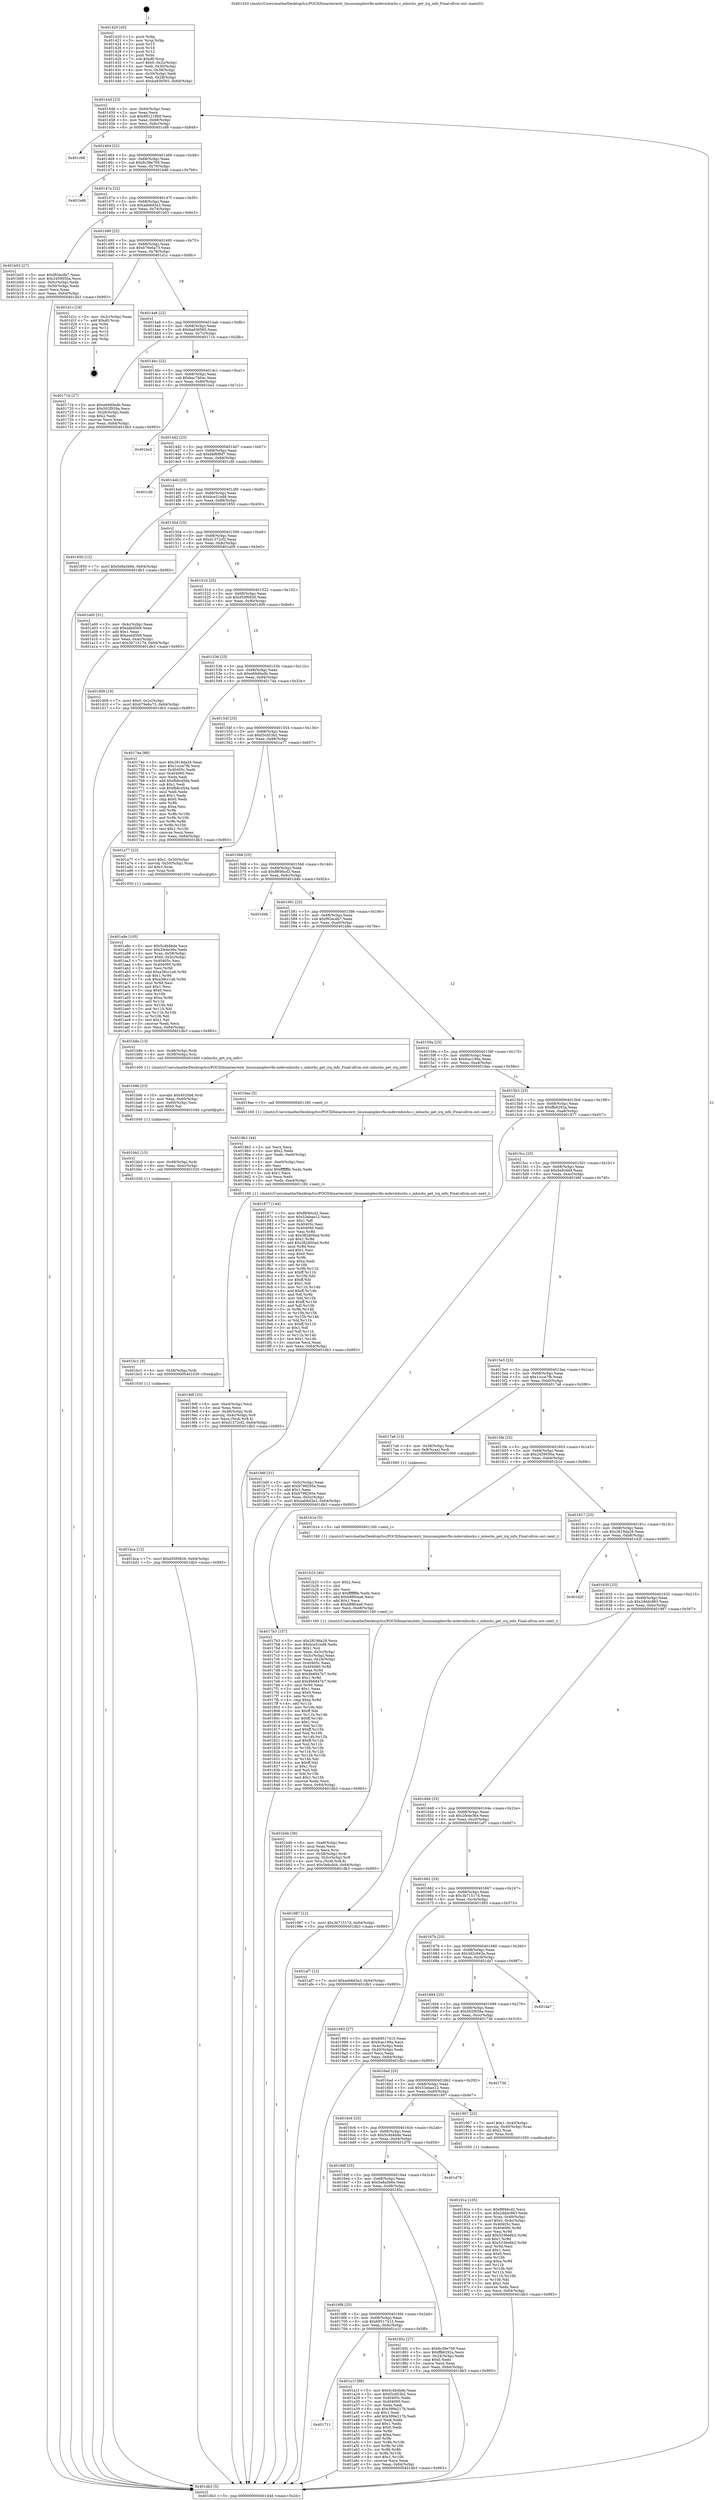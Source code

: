 digraph "0x401420" {
  label = "0x401420 (/mnt/c/Users/mathe/Desktop/tcc/POCII/binaries/extr_linuxsamplesvfio-mdevmbochs.c_mbochs_get_irq_info_Final-ollvm.out::main(0))"
  labelloc = "t"
  node[shape=record]

  Entry [label="",width=0.3,height=0.3,shape=circle,fillcolor=black,style=filled]
  "0x40144d" [label="{
     0x40144d [23]\l
     | [instrs]\l
     &nbsp;&nbsp;0x40144d \<+3\>: mov -0x64(%rbp),%eax\l
     &nbsp;&nbsp;0x401450 \<+2\>: mov %eax,%ecx\l
     &nbsp;&nbsp;0x401452 \<+6\>: sub $0x881218b9,%ecx\l
     &nbsp;&nbsp;0x401458 \<+3\>: mov %eax,-0x68(%rbp)\l
     &nbsp;&nbsp;0x40145b \<+3\>: mov %ecx,-0x6c(%rbp)\l
     &nbsp;&nbsp;0x40145e \<+6\>: je 0000000000401c68 \<main+0x848\>\l
  }"]
  "0x401c68" [label="{
     0x401c68\l
  }", style=dashed]
  "0x401464" [label="{
     0x401464 [22]\l
     | [instrs]\l
     &nbsp;&nbsp;0x401464 \<+5\>: jmp 0000000000401469 \<main+0x49\>\l
     &nbsp;&nbsp;0x401469 \<+3\>: mov -0x68(%rbp),%eax\l
     &nbsp;&nbsp;0x40146c \<+5\>: sub $0x8c39e709,%eax\l
     &nbsp;&nbsp;0x401471 \<+3\>: mov %eax,-0x70(%rbp)\l
     &nbsp;&nbsp;0x401474 \<+6\>: je 0000000000401bd6 \<main+0x7b6\>\l
  }"]
  Exit [label="",width=0.3,height=0.3,shape=circle,fillcolor=black,style=filled,peripheries=2]
  "0x401bd6" [label="{
     0x401bd6\l
  }", style=dashed]
  "0x40147a" [label="{
     0x40147a [22]\l
     | [instrs]\l
     &nbsp;&nbsp;0x40147a \<+5\>: jmp 000000000040147f \<main+0x5f\>\l
     &nbsp;&nbsp;0x40147f \<+3\>: mov -0x68(%rbp),%eax\l
     &nbsp;&nbsp;0x401482 \<+5\>: sub $0xaeb6d3a3,%eax\l
     &nbsp;&nbsp;0x401487 \<+3\>: mov %eax,-0x74(%rbp)\l
     &nbsp;&nbsp;0x40148a \<+6\>: je 0000000000401b03 \<main+0x6e3\>\l
  }"]
  "0x401bca" [label="{
     0x401bca [12]\l
     | [instrs]\l
     &nbsp;&nbsp;0x401bca \<+7\>: movl $0xd50f0826,-0x64(%rbp)\l
     &nbsp;&nbsp;0x401bd1 \<+5\>: jmp 0000000000401db3 \<main+0x993\>\l
  }"]
  "0x401b03" [label="{
     0x401b03 [27]\l
     | [instrs]\l
     &nbsp;&nbsp;0x401b03 \<+5\>: mov $0xf92ecdb7,%eax\l
     &nbsp;&nbsp;0x401b08 \<+5\>: mov $0x2459050a,%ecx\l
     &nbsp;&nbsp;0x401b0d \<+3\>: mov -0x5c(%rbp),%edx\l
     &nbsp;&nbsp;0x401b10 \<+3\>: cmp -0x50(%rbp),%edx\l
     &nbsp;&nbsp;0x401b13 \<+3\>: cmovl %ecx,%eax\l
     &nbsp;&nbsp;0x401b16 \<+3\>: mov %eax,-0x64(%rbp)\l
     &nbsp;&nbsp;0x401b19 \<+5\>: jmp 0000000000401db3 \<main+0x993\>\l
  }"]
  "0x401490" [label="{
     0x401490 [22]\l
     | [instrs]\l
     &nbsp;&nbsp;0x401490 \<+5\>: jmp 0000000000401495 \<main+0x75\>\l
     &nbsp;&nbsp;0x401495 \<+3\>: mov -0x68(%rbp),%eax\l
     &nbsp;&nbsp;0x401498 \<+5\>: sub $0xb79e6a73,%eax\l
     &nbsp;&nbsp;0x40149d \<+3\>: mov %eax,-0x78(%rbp)\l
     &nbsp;&nbsp;0x4014a0 \<+6\>: je 0000000000401d1c \<main+0x8fc\>\l
  }"]
  "0x401bc1" [label="{
     0x401bc1 [9]\l
     | [instrs]\l
     &nbsp;&nbsp;0x401bc1 \<+4\>: mov -0x58(%rbp),%rdi\l
     &nbsp;&nbsp;0x401bc5 \<+5\>: call 0000000000401030 \<free@plt\>\l
     | [calls]\l
     &nbsp;&nbsp;0x401030 \{1\} (unknown)\l
  }"]
  "0x401d1c" [label="{
     0x401d1c [19]\l
     | [instrs]\l
     &nbsp;&nbsp;0x401d1c \<+3\>: mov -0x2c(%rbp),%eax\l
     &nbsp;&nbsp;0x401d1f \<+7\>: add $0xd0,%rsp\l
     &nbsp;&nbsp;0x401d26 \<+1\>: pop %rbx\l
     &nbsp;&nbsp;0x401d27 \<+2\>: pop %r12\l
     &nbsp;&nbsp;0x401d29 \<+2\>: pop %r14\l
     &nbsp;&nbsp;0x401d2b \<+2\>: pop %r15\l
     &nbsp;&nbsp;0x401d2d \<+1\>: pop %rbp\l
     &nbsp;&nbsp;0x401d2e \<+1\>: ret\l
  }"]
  "0x4014a6" [label="{
     0x4014a6 [22]\l
     | [instrs]\l
     &nbsp;&nbsp;0x4014a6 \<+5\>: jmp 00000000004014ab \<main+0x8b\>\l
     &nbsp;&nbsp;0x4014ab \<+3\>: mov -0x68(%rbp),%eax\l
     &nbsp;&nbsp;0x4014ae \<+5\>: sub $0xba936565,%eax\l
     &nbsp;&nbsp;0x4014b3 \<+3\>: mov %eax,-0x7c(%rbp)\l
     &nbsp;&nbsp;0x4014b6 \<+6\>: je 000000000040171b \<main+0x2fb\>\l
  }"]
  "0x401bb2" [label="{
     0x401bb2 [15]\l
     | [instrs]\l
     &nbsp;&nbsp;0x401bb2 \<+4\>: mov -0x48(%rbp),%rdi\l
     &nbsp;&nbsp;0x401bb6 \<+6\>: mov %eax,-0xec(%rbp)\l
     &nbsp;&nbsp;0x401bbc \<+5\>: call 0000000000401030 \<free@plt\>\l
     | [calls]\l
     &nbsp;&nbsp;0x401030 \{1\} (unknown)\l
  }"]
  "0x40171b" [label="{
     0x40171b [27]\l
     | [instrs]\l
     &nbsp;&nbsp;0x40171b \<+5\>: mov $0xe69d0edb,%eax\l
     &nbsp;&nbsp;0x401720 \<+5\>: mov $0x502f939a,%ecx\l
     &nbsp;&nbsp;0x401725 \<+3\>: mov -0x28(%rbp),%edx\l
     &nbsp;&nbsp;0x401728 \<+3\>: cmp $0x2,%edx\l
     &nbsp;&nbsp;0x40172b \<+3\>: cmovne %ecx,%eax\l
     &nbsp;&nbsp;0x40172e \<+3\>: mov %eax,-0x64(%rbp)\l
     &nbsp;&nbsp;0x401731 \<+5\>: jmp 0000000000401db3 \<main+0x993\>\l
  }"]
  "0x4014bc" [label="{
     0x4014bc [22]\l
     | [instrs]\l
     &nbsp;&nbsp;0x4014bc \<+5\>: jmp 00000000004014c1 \<main+0xa1\>\l
     &nbsp;&nbsp;0x4014c1 \<+3\>: mov -0x68(%rbp),%eax\l
     &nbsp;&nbsp;0x4014c4 \<+5\>: sub $0xbac7b0ac,%eax\l
     &nbsp;&nbsp;0x4014c9 \<+3\>: mov %eax,-0x80(%rbp)\l
     &nbsp;&nbsp;0x4014cc \<+6\>: je 0000000000401be2 \<main+0x7c2\>\l
  }"]
  "0x401db3" [label="{
     0x401db3 [5]\l
     | [instrs]\l
     &nbsp;&nbsp;0x401db3 \<+5\>: jmp 000000000040144d \<main+0x2d\>\l
  }"]
  "0x401420" [label="{
     0x401420 [45]\l
     | [instrs]\l
     &nbsp;&nbsp;0x401420 \<+1\>: push %rbp\l
     &nbsp;&nbsp;0x401421 \<+3\>: mov %rsp,%rbp\l
     &nbsp;&nbsp;0x401424 \<+2\>: push %r15\l
     &nbsp;&nbsp;0x401426 \<+2\>: push %r14\l
     &nbsp;&nbsp;0x401428 \<+2\>: push %r12\l
     &nbsp;&nbsp;0x40142a \<+1\>: push %rbx\l
     &nbsp;&nbsp;0x40142b \<+7\>: sub $0xd0,%rsp\l
     &nbsp;&nbsp;0x401432 \<+7\>: movl $0x0,-0x2c(%rbp)\l
     &nbsp;&nbsp;0x401439 \<+3\>: mov %edi,-0x30(%rbp)\l
     &nbsp;&nbsp;0x40143c \<+4\>: mov %rsi,-0x38(%rbp)\l
     &nbsp;&nbsp;0x401440 \<+3\>: mov -0x30(%rbp),%edi\l
     &nbsp;&nbsp;0x401443 \<+3\>: mov %edi,-0x28(%rbp)\l
     &nbsp;&nbsp;0x401446 \<+7\>: movl $0xba936565,-0x64(%rbp)\l
  }"]
  "0x401b9b" [label="{
     0x401b9b [23]\l
     | [instrs]\l
     &nbsp;&nbsp;0x401b9b \<+10\>: movabs $0x4020b6,%rdi\l
     &nbsp;&nbsp;0x401ba5 \<+3\>: mov %eax,-0x60(%rbp)\l
     &nbsp;&nbsp;0x401ba8 \<+3\>: mov -0x60(%rbp),%esi\l
     &nbsp;&nbsp;0x401bab \<+2\>: mov $0x0,%al\l
     &nbsp;&nbsp;0x401bad \<+5\>: call 0000000000401040 \<printf@plt\>\l
     | [calls]\l
     &nbsp;&nbsp;0x401040 \{1\} (unknown)\l
  }"]
  "0x401be2" [label="{
     0x401be2\l
  }", style=dashed]
  "0x4014d2" [label="{
     0x4014d2 [25]\l
     | [instrs]\l
     &nbsp;&nbsp;0x4014d2 \<+5\>: jmp 00000000004014d7 \<main+0xb7\>\l
     &nbsp;&nbsp;0x4014d7 \<+3\>: mov -0x68(%rbp),%eax\l
     &nbsp;&nbsp;0x4014da \<+5\>: sub $0xbbf6f8d7,%eax\l
     &nbsp;&nbsp;0x4014df \<+6\>: mov %eax,-0x84(%rbp)\l
     &nbsp;&nbsp;0x4014e5 \<+6\>: je 0000000000401cfd \<main+0x8dd\>\l
  }"]
  "0x401b4b" [label="{
     0x401b4b [36]\l
     | [instrs]\l
     &nbsp;&nbsp;0x401b4b \<+6\>: mov -0xe8(%rbp),%ecx\l
     &nbsp;&nbsp;0x401b51 \<+3\>: imul %eax,%ecx\l
     &nbsp;&nbsp;0x401b54 \<+3\>: movslq %ecx,%rsi\l
     &nbsp;&nbsp;0x401b57 \<+4\>: mov -0x58(%rbp),%rdi\l
     &nbsp;&nbsp;0x401b5b \<+4\>: movslq -0x5c(%rbp),%r8\l
     &nbsp;&nbsp;0x401b5f \<+4\>: mov %rsi,(%rdi,%r8,8)\l
     &nbsp;&nbsp;0x401b63 \<+7\>: movl $0x5e8cdd4,-0x64(%rbp)\l
     &nbsp;&nbsp;0x401b6a \<+5\>: jmp 0000000000401db3 \<main+0x993\>\l
  }"]
  "0x401cfd" [label="{
     0x401cfd\l
  }", style=dashed]
  "0x4014eb" [label="{
     0x4014eb [25]\l
     | [instrs]\l
     &nbsp;&nbsp;0x4014eb \<+5\>: jmp 00000000004014f0 \<main+0xd0\>\l
     &nbsp;&nbsp;0x4014f0 \<+3\>: mov -0x68(%rbp),%eax\l
     &nbsp;&nbsp;0x4014f3 \<+5\>: sub $0xbce51ed8,%eax\l
     &nbsp;&nbsp;0x4014f8 \<+6\>: mov %eax,-0x88(%rbp)\l
     &nbsp;&nbsp;0x4014fe \<+6\>: je 0000000000401850 \<main+0x430\>\l
  }"]
  "0x401b23" [label="{
     0x401b23 [40]\l
     | [instrs]\l
     &nbsp;&nbsp;0x401b23 \<+5\>: mov $0x2,%ecx\l
     &nbsp;&nbsp;0x401b28 \<+1\>: cltd\l
     &nbsp;&nbsp;0x401b29 \<+2\>: idiv %ecx\l
     &nbsp;&nbsp;0x401b2b \<+6\>: imul $0xfffffffe,%edx,%ecx\l
     &nbsp;&nbsp;0x401b31 \<+6\>: add $0xb88fcea6,%ecx\l
     &nbsp;&nbsp;0x401b37 \<+3\>: add $0x1,%ecx\l
     &nbsp;&nbsp;0x401b3a \<+6\>: sub $0xb88fcea6,%ecx\l
     &nbsp;&nbsp;0x401b40 \<+6\>: mov %ecx,-0xe8(%rbp)\l
     &nbsp;&nbsp;0x401b46 \<+5\>: call 0000000000401160 \<next_i\>\l
     | [calls]\l
     &nbsp;&nbsp;0x401160 \{1\} (/mnt/c/Users/mathe/Desktop/tcc/POCII/binaries/extr_linuxsamplesvfio-mdevmbochs.c_mbochs_get_irq_info_Final-ollvm.out::next_i)\l
  }"]
  "0x401850" [label="{
     0x401850 [12]\l
     | [instrs]\l
     &nbsp;&nbsp;0x401850 \<+7\>: movl $0x5e8a5b6e,-0x64(%rbp)\l
     &nbsp;&nbsp;0x401857 \<+5\>: jmp 0000000000401db3 \<main+0x993\>\l
  }"]
  "0x401504" [label="{
     0x401504 [25]\l
     | [instrs]\l
     &nbsp;&nbsp;0x401504 \<+5\>: jmp 0000000000401509 \<main+0xe9\>\l
     &nbsp;&nbsp;0x401509 \<+3\>: mov -0x68(%rbp),%eax\l
     &nbsp;&nbsp;0x40150c \<+5\>: sub $0xd1372cf2,%eax\l
     &nbsp;&nbsp;0x401511 \<+6\>: mov %eax,-0x8c(%rbp)\l
     &nbsp;&nbsp;0x401517 \<+6\>: je 0000000000401a00 \<main+0x5e0\>\l
  }"]
  "0x401a8e" [label="{
     0x401a8e [105]\l
     | [instrs]\l
     &nbsp;&nbsp;0x401a8e \<+5\>: mov $0x5c4b4bde,%ecx\l
     &nbsp;&nbsp;0x401a93 \<+5\>: mov $0x2fe4e36e,%edx\l
     &nbsp;&nbsp;0x401a98 \<+4\>: mov %rax,-0x58(%rbp)\l
     &nbsp;&nbsp;0x401a9c \<+7\>: movl $0x0,-0x5c(%rbp)\l
     &nbsp;&nbsp;0x401aa3 \<+7\>: mov 0x40405c,%esi\l
     &nbsp;&nbsp;0x401aaa \<+8\>: mov 0x404060,%r8d\l
     &nbsp;&nbsp;0x401ab2 \<+3\>: mov %esi,%r9d\l
     &nbsp;&nbsp;0x401ab5 \<+7\>: add $0xa38cc1a6,%r9d\l
     &nbsp;&nbsp;0x401abc \<+4\>: sub $0x1,%r9d\l
     &nbsp;&nbsp;0x401ac0 \<+7\>: sub $0xa38cc1a6,%r9d\l
     &nbsp;&nbsp;0x401ac7 \<+4\>: imul %r9d,%esi\l
     &nbsp;&nbsp;0x401acb \<+3\>: and $0x1,%esi\l
     &nbsp;&nbsp;0x401ace \<+3\>: cmp $0x0,%esi\l
     &nbsp;&nbsp;0x401ad1 \<+4\>: sete %r10b\l
     &nbsp;&nbsp;0x401ad5 \<+4\>: cmp $0xa,%r8d\l
     &nbsp;&nbsp;0x401ad9 \<+4\>: setl %r11b\l
     &nbsp;&nbsp;0x401add \<+3\>: mov %r10b,%bl\l
     &nbsp;&nbsp;0x401ae0 \<+3\>: and %r11b,%bl\l
     &nbsp;&nbsp;0x401ae3 \<+3\>: xor %r11b,%r10b\l
     &nbsp;&nbsp;0x401ae6 \<+3\>: or %r10b,%bl\l
     &nbsp;&nbsp;0x401ae9 \<+3\>: test $0x1,%bl\l
     &nbsp;&nbsp;0x401aec \<+3\>: cmovne %edx,%ecx\l
     &nbsp;&nbsp;0x401aef \<+3\>: mov %ecx,-0x64(%rbp)\l
     &nbsp;&nbsp;0x401af2 \<+5\>: jmp 0000000000401db3 \<main+0x993\>\l
  }"]
  "0x401a00" [label="{
     0x401a00 [31]\l
     | [instrs]\l
     &nbsp;&nbsp;0x401a00 \<+3\>: mov -0x4c(%rbp),%eax\l
     &nbsp;&nbsp;0x401a03 \<+5\>: sub $0xeabd5b9,%eax\l
     &nbsp;&nbsp;0x401a08 \<+3\>: add $0x1,%eax\l
     &nbsp;&nbsp;0x401a0b \<+5\>: add $0xeabd5b9,%eax\l
     &nbsp;&nbsp;0x401a10 \<+3\>: mov %eax,-0x4c(%rbp)\l
     &nbsp;&nbsp;0x401a13 \<+7\>: movl $0x3b71517d,-0x64(%rbp)\l
     &nbsp;&nbsp;0x401a1a \<+5\>: jmp 0000000000401db3 \<main+0x993\>\l
  }"]
  "0x40151d" [label="{
     0x40151d [25]\l
     | [instrs]\l
     &nbsp;&nbsp;0x40151d \<+5\>: jmp 0000000000401522 \<main+0x102\>\l
     &nbsp;&nbsp;0x401522 \<+3\>: mov -0x68(%rbp),%eax\l
     &nbsp;&nbsp;0x401525 \<+5\>: sub $0xd50f0826,%eax\l
     &nbsp;&nbsp;0x40152a \<+6\>: mov %eax,-0x90(%rbp)\l
     &nbsp;&nbsp;0x401530 \<+6\>: je 0000000000401d09 \<main+0x8e9\>\l
  }"]
  "0x401711" [label="{
     0x401711\l
  }", style=dashed]
  "0x401d09" [label="{
     0x401d09 [19]\l
     | [instrs]\l
     &nbsp;&nbsp;0x401d09 \<+7\>: movl $0x0,-0x2c(%rbp)\l
     &nbsp;&nbsp;0x401d10 \<+7\>: movl $0xb79e6a73,-0x64(%rbp)\l
     &nbsp;&nbsp;0x401d17 \<+5\>: jmp 0000000000401db3 \<main+0x993\>\l
  }"]
  "0x401536" [label="{
     0x401536 [25]\l
     | [instrs]\l
     &nbsp;&nbsp;0x401536 \<+5\>: jmp 000000000040153b \<main+0x11b\>\l
     &nbsp;&nbsp;0x40153b \<+3\>: mov -0x68(%rbp),%eax\l
     &nbsp;&nbsp;0x40153e \<+5\>: sub $0xe69d0edb,%eax\l
     &nbsp;&nbsp;0x401543 \<+6\>: mov %eax,-0x94(%rbp)\l
     &nbsp;&nbsp;0x401549 \<+6\>: je 000000000040174e \<main+0x32e\>\l
  }"]
  "0x401a1f" [label="{
     0x401a1f [88]\l
     | [instrs]\l
     &nbsp;&nbsp;0x401a1f \<+5\>: mov $0x5c4b4bde,%eax\l
     &nbsp;&nbsp;0x401a24 \<+5\>: mov $0xf3cd53b2,%ecx\l
     &nbsp;&nbsp;0x401a29 \<+7\>: mov 0x40405c,%edx\l
     &nbsp;&nbsp;0x401a30 \<+7\>: mov 0x404060,%esi\l
     &nbsp;&nbsp;0x401a37 \<+2\>: mov %edx,%edi\l
     &nbsp;&nbsp;0x401a39 \<+6\>: sub $0x399e217b,%edi\l
     &nbsp;&nbsp;0x401a3f \<+3\>: sub $0x1,%edi\l
     &nbsp;&nbsp;0x401a42 \<+6\>: add $0x399e217b,%edi\l
     &nbsp;&nbsp;0x401a48 \<+3\>: imul %edi,%edx\l
     &nbsp;&nbsp;0x401a4b \<+3\>: and $0x1,%edx\l
     &nbsp;&nbsp;0x401a4e \<+3\>: cmp $0x0,%edx\l
     &nbsp;&nbsp;0x401a51 \<+4\>: sete %r8b\l
     &nbsp;&nbsp;0x401a55 \<+3\>: cmp $0xa,%esi\l
     &nbsp;&nbsp;0x401a58 \<+4\>: setl %r9b\l
     &nbsp;&nbsp;0x401a5c \<+3\>: mov %r8b,%r10b\l
     &nbsp;&nbsp;0x401a5f \<+3\>: and %r9b,%r10b\l
     &nbsp;&nbsp;0x401a62 \<+3\>: xor %r9b,%r8b\l
     &nbsp;&nbsp;0x401a65 \<+3\>: or %r8b,%r10b\l
     &nbsp;&nbsp;0x401a68 \<+4\>: test $0x1,%r10b\l
     &nbsp;&nbsp;0x401a6c \<+3\>: cmovne %ecx,%eax\l
     &nbsp;&nbsp;0x401a6f \<+3\>: mov %eax,-0x64(%rbp)\l
     &nbsp;&nbsp;0x401a72 \<+5\>: jmp 0000000000401db3 \<main+0x993\>\l
  }"]
  "0x40174e" [label="{
     0x40174e [88]\l
     | [instrs]\l
     &nbsp;&nbsp;0x40174e \<+5\>: mov $0x2819da28,%eax\l
     &nbsp;&nbsp;0x401753 \<+5\>: mov $0x1ccce7fb,%ecx\l
     &nbsp;&nbsp;0x401758 \<+7\>: mov 0x40405c,%edx\l
     &nbsp;&nbsp;0x40175f \<+7\>: mov 0x404060,%esi\l
     &nbsp;&nbsp;0x401766 \<+2\>: mov %edx,%edi\l
     &nbsp;&nbsp;0x401768 \<+6\>: add $0xfb8cd5da,%edi\l
     &nbsp;&nbsp;0x40176e \<+3\>: sub $0x1,%edi\l
     &nbsp;&nbsp;0x401771 \<+6\>: sub $0xfb8cd5da,%edi\l
     &nbsp;&nbsp;0x401777 \<+3\>: imul %edi,%edx\l
     &nbsp;&nbsp;0x40177a \<+3\>: and $0x1,%edx\l
     &nbsp;&nbsp;0x40177d \<+3\>: cmp $0x0,%edx\l
     &nbsp;&nbsp;0x401780 \<+4\>: sete %r8b\l
     &nbsp;&nbsp;0x401784 \<+3\>: cmp $0xa,%esi\l
     &nbsp;&nbsp;0x401787 \<+4\>: setl %r9b\l
     &nbsp;&nbsp;0x40178b \<+3\>: mov %r8b,%r10b\l
     &nbsp;&nbsp;0x40178e \<+3\>: and %r9b,%r10b\l
     &nbsp;&nbsp;0x401791 \<+3\>: xor %r9b,%r8b\l
     &nbsp;&nbsp;0x401794 \<+3\>: or %r8b,%r10b\l
     &nbsp;&nbsp;0x401797 \<+4\>: test $0x1,%r10b\l
     &nbsp;&nbsp;0x40179b \<+3\>: cmovne %ecx,%eax\l
     &nbsp;&nbsp;0x40179e \<+3\>: mov %eax,-0x64(%rbp)\l
     &nbsp;&nbsp;0x4017a1 \<+5\>: jmp 0000000000401db3 \<main+0x993\>\l
  }"]
  "0x40154f" [label="{
     0x40154f [25]\l
     | [instrs]\l
     &nbsp;&nbsp;0x40154f \<+5\>: jmp 0000000000401554 \<main+0x134\>\l
     &nbsp;&nbsp;0x401554 \<+3\>: mov -0x68(%rbp),%eax\l
     &nbsp;&nbsp;0x401557 \<+5\>: sub $0xf3cd53b2,%eax\l
     &nbsp;&nbsp;0x40155c \<+6\>: mov %eax,-0x98(%rbp)\l
     &nbsp;&nbsp;0x401562 \<+6\>: je 0000000000401a77 \<main+0x657\>\l
  }"]
  "0x4019df" [label="{
     0x4019df [33]\l
     | [instrs]\l
     &nbsp;&nbsp;0x4019df \<+6\>: mov -0xe4(%rbp),%ecx\l
     &nbsp;&nbsp;0x4019e5 \<+3\>: imul %eax,%ecx\l
     &nbsp;&nbsp;0x4019e8 \<+4\>: mov -0x48(%rbp),%rdi\l
     &nbsp;&nbsp;0x4019ec \<+4\>: movslq -0x4c(%rbp),%r8\l
     &nbsp;&nbsp;0x4019f0 \<+4\>: mov %ecx,(%rdi,%r8,4)\l
     &nbsp;&nbsp;0x4019f4 \<+7\>: movl $0xd1372cf2,-0x64(%rbp)\l
     &nbsp;&nbsp;0x4019fb \<+5\>: jmp 0000000000401db3 \<main+0x993\>\l
  }"]
  "0x401a77" [label="{
     0x401a77 [23]\l
     | [instrs]\l
     &nbsp;&nbsp;0x401a77 \<+7\>: movl $0x1,-0x50(%rbp)\l
     &nbsp;&nbsp;0x401a7e \<+4\>: movslq -0x50(%rbp),%rax\l
     &nbsp;&nbsp;0x401a82 \<+4\>: shl $0x3,%rax\l
     &nbsp;&nbsp;0x401a86 \<+3\>: mov %rax,%rdi\l
     &nbsp;&nbsp;0x401a89 \<+5\>: call 0000000000401050 \<malloc@plt\>\l
     | [calls]\l
     &nbsp;&nbsp;0x401050 \{1\} (unknown)\l
  }"]
  "0x401568" [label="{
     0x401568 [25]\l
     | [instrs]\l
     &nbsp;&nbsp;0x401568 \<+5\>: jmp 000000000040156d \<main+0x14d\>\l
     &nbsp;&nbsp;0x40156d \<+3\>: mov -0x68(%rbp),%eax\l
     &nbsp;&nbsp;0x401570 \<+5\>: sub $0xf8f46cd2,%eax\l
     &nbsp;&nbsp;0x401575 \<+6\>: mov %eax,-0x9c(%rbp)\l
     &nbsp;&nbsp;0x40157b \<+6\>: je 0000000000401d4b \<main+0x92b\>\l
  }"]
  "0x4019b3" [label="{
     0x4019b3 [44]\l
     | [instrs]\l
     &nbsp;&nbsp;0x4019b3 \<+2\>: xor %ecx,%ecx\l
     &nbsp;&nbsp;0x4019b5 \<+5\>: mov $0x2,%edx\l
     &nbsp;&nbsp;0x4019ba \<+6\>: mov %edx,-0xe0(%rbp)\l
     &nbsp;&nbsp;0x4019c0 \<+1\>: cltd\l
     &nbsp;&nbsp;0x4019c1 \<+6\>: mov -0xe0(%rbp),%esi\l
     &nbsp;&nbsp;0x4019c7 \<+2\>: idiv %esi\l
     &nbsp;&nbsp;0x4019c9 \<+6\>: imul $0xfffffffe,%edx,%edx\l
     &nbsp;&nbsp;0x4019cf \<+3\>: sub $0x1,%ecx\l
     &nbsp;&nbsp;0x4019d2 \<+2\>: sub %ecx,%edx\l
     &nbsp;&nbsp;0x4019d4 \<+6\>: mov %edx,-0xe4(%rbp)\l
     &nbsp;&nbsp;0x4019da \<+5\>: call 0000000000401160 \<next_i\>\l
     | [calls]\l
     &nbsp;&nbsp;0x401160 \{1\} (/mnt/c/Users/mathe/Desktop/tcc/POCII/binaries/extr_linuxsamplesvfio-mdevmbochs.c_mbochs_get_irq_info_Final-ollvm.out::next_i)\l
  }"]
  "0x401d4b" [label="{
     0x401d4b\l
  }", style=dashed]
  "0x401581" [label="{
     0x401581 [25]\l
     | [instrs]\l
     &nbsp;&nbsp;0x401581 \<+5\>: jmp 0000000000401586 \<main+0x166\>\l
     &nbsp;&nbsp;0x401586 \<+3\>: mov -0x68(%rbp),%eax\l
     &nbsp;&nbsp;0x401589 \<+5\>: sub $0xf92ecdb7,%eax\l
     &nbsp;&nbsp;0x40158e \<+6\>: mov %eax,-0xa0(%rbp)\l
     &nbsp;&nbsp;0x401594 \<+6\>: je 0000000000401b8e \<main+0x76e\>\l
  }"]
  "0x40191e" [label="{
     0x40191e [105]\l
     | [instrs]\l
     &nbsp;&nbsp;0x40191e \<+5\>: mov $0xf8f46cd2,%ecx\l
     &nbsp;&nbsp;0x401923 \<+5\>: mov $0x2dddc983,%edx\l
     &nbsp;&nbsp;0x401928 \<+4\>: mov %rax,-0x48(%rbp)\l
     &nbsp;&nbsp;0x40192c \<+7\>: movl $0x0,-0x4c(%rbp)\l
     &nbsp;&nbsp;0x401933 \<+7\>: mov 0x40405c,%esi\l
     &nbsp;&nbsp;0x40193a \<+8\>: mov 0x404060,%r8d\l
     &nbsp;&nbsp;0x401942 \<+3\>: mov %esi,%r9d\l
     &nbsp;&nbsp;0x401945 \<+7\>: add $0x5336e6b2,%r9d\l
     &nbsp;&nbsp;0x40194c \<+4\>: sub $0x1,%r9d\l
     &nbsp;&nbsp;0x401950 \<+7\>: sub $0x5336e6b2,%r9d\l
     &nbsp;&nbsp;0x401957 \<+4\>: imul %r9d,%esi\l
     &nbsp;&nbsp;0x40195b \<+3\>: and $0x1,%esi\l
     &nbsp;&nbsp;0x40195e \<+3\>: cmp $0x0,%esi\l
     &nbsp;&nbsp;0x401961 \<+4\>: sete %r10b\l
     &nbsp;&nbsp;0x401965 \<+4\>: cmp $0xa,%r8d\l
     &nbsp;&nbsp;0x401969 \<+4\>: setl %r11b\l
     &nbsp;&nbsp;0x40196d \<+3\>: mov %r10b,%bl\l
     &nbsp;&nbsp;0x401970 \<+3\>: and %r11b,%bl\l
     &nbsp;&nbsp;0x401973 \<+3\>: xor %r11b,%r10b\l
     &nbsp;&nbsp;0x401976 \<+3\>: or %r10b,%bl\l
     &nbsp;&nbsp;0x401979 \<+3\>: test $0x1,%bl\l
     &nbsp;&nbsp;0x40197c \<+3\>: cmovne %edx,%ecx\l
     &nbsp;&nbsp;0x40197f \<+3\>: mov %ecx,-0x64(%rbp)\l
     &nbsp;&nbsp;0x401982 \<+5\>: jmp 0000000000401db3 \<main+0x993\>\l
  }"]
  "0x401b8e" [label="{
     0x401b8e [13]\l
     | [instrs]\l
     &nbsp;&nbsp;0x401b8e \<+4\>: mov -0x48(%rbp),%rdi\l
     &nbsp;&nbsp;0x401b92 \<+4\>: mov -0x58(%rbp),%rsi\l
     &nbsp;&nbsp;0x401b96 \<+5\>: call 0000000000401400 \<mbochs_get_irq_info\>\l
     | [calls]\l
     &nbsp;&nbsp;0x401400 \{1\} (/mnt/c/Users/mathe/Desktop/tcc/POCII/binaries/extr_linuxsamplesvfio-mdevmbochs.c_mbochs_get_irq_info_Final-ollvm.out::mbochs_get_irq_info)\l
  }"]
  "0x40159a" [label="{
     0x40159a [25]\l
     | [instrs]\l
     &nbsp;&nbsp;0x40159a \<+5\>: jmp 000000000040159f \<main+0x17f\>\l
     &nbsp;&nbsp;0x40159f \<+3\>: mov -0x68(%rbp),%eax\l
     &nbsp;&nbsp;0x4015a2 \<+5\>: sub $0xfcac199a,%eax\l
     &nbsp;&nbsp;0x4015a7 \<+6\>: mov %eax,-0xa4(%rbp)\l
     &nbsp;&nbsp;0x4015ad \<+6\>: je 00000000004019ae \<main+0x58e\>\l
  }"]
  "0x4016f8" [label="{
     0x4016f8 [25]\l
     | [instrs]\l
     &nbsp;&nbsp;0x4016f8 \<+5\>: jmp 00000000004016fd \<main+0x2dd\>\l
     &nbsp;&nbsp;0x4016fd \<+3\>: mov -0x68(%rbp),%eax\l
     &nbsp;&nbsp;0x401700 \<+5\>: sub $0x69517415,%eax\l
     &nbsp;&nbsp;0x401705 \<+6\>: mov %eax,-0xdc(%rbp)\l
     &nbsp;&nbsp;0x40170b \<+6\>: je 0000000000401a1f \<main+0x5ff\>\l
  }"]
  "0x4019ae" [label="{
     0x4019ae [5]\l
     | [instrs]\l
     &nbsp;&nbsp;0x4019ae \<+5\>: call 0000000000401160 \<next_i\>\l
     | [calls]\l
     &nbsp;&nbsp;0x401160 \{1\} (/mnt/c/Users/mathe/Desktop/tcc/POCII/binaries/extr_linuxsamplesvfio-mdevmbochs.c_mbochs_get_irq_info_Final-ollvm.out::next_i)\l
  }"]
  "0x4015b3" [label="{
     0x4015b3 [25]\l
     | [instrs]\l
     &nbsp;&nbsp;0x4015b3 \<+5\>: jmp 00000000004015b8 \<main+0x198\>\l
     &nbsp;&nbsp;0x4015b8 \<+3\>: mov -0x68(%rbp),%eax\l
     &nbsp;&nbsp;0x4015bb \<+5\>: sub $0xffb6292a,%eax\l
     &nbsp;&nbsp;0x4015c0 \<+6\>: mov %eax,-0xa8(%rbp)\l
     &nbsp;&nbsp;0x4015c6 \<+6\>: je 0000000000401877 \<main+0x457\>\l
  }"]
  "0x40185c" [label="{
     0x40185c [27]\l
     | [instrs]\l
     &nbsp;&nbsp;0x40185c \<+5\>: mov $0x8c39e709,%eax\l
     &nbsp;&nbsp;0x401861 \<+5\>: mov $0xffb6292a,%ecx\l
     &nbsp;&nbsp;0x401866 \<+3\>: mov -0x24(%rbp),%edx\l
     &nbsp;&nbsp;0x401869 \<+3\>: cmp $0x0,%edx\l
     &nbsp;&nbsp;0x40186c \<+3\>: cmove %ecx,%eax\l
     &nbsp;&nbsp;0x40186f \<+3\>: mov %eax,-0x64(%rbp)\l
     &nbsp;&nbsp;0x401872 \<+5\>: jmp 0000000000401db3 \<main+0x993\>\l
  }"]
  "0x401877" [label="{
     0x401877 [144]\l
     | [instrs]\l
     &nbsp;&nbsp;0x401877 \<+5\>: mov $0xf8f46cd2,%eax\l
     &nbsp;&nbsp;0x40187c \<+5\>: mov $0x53ebae12,%ecx\l
     &nbsp;&nbsp;0x401881 \<+2\>: mov $0x1,%dl\l
     &nbsp;&nbsp;0x401883 \<+7\>: mov 0x40405c,%esi\l
     &nbsp;&nbsp;0x40188a \<+7\>: mov 0x404060,%edi\l
     &nbsp;&nbsp;0x401891 \<+3\>: mov %esi,%r8d\l
     &nbsp;&nbsp;0x401894 \<+7\>: sub $0x382d00ad,%r8d\l
     &nbsp;&nbsp;0x40189b \<+4\>: sub $0x1,%r8d\l
     &nbsp;&nbsp;0x40189f \<+7\>: add $0x382d00ad,%r8d\l
     &nbsp;&nbsp;0x4018a6 \<+4\>: imul %r8d,%esi\l
     &nbsp;&nbsp;0x4018aa \<+3\>: and $0x1,%esi\l
     &nbsp;&nbsp;0x4018ad \<+3\>: cmp $0x0,%esi\l
     &nbsp;&nbsp;0x4018b0 \<+4\>: sete %r9b\l
     &nbsp;&nbsp;0x4018b4 \<+3\>: cmp $0xa,%edi\l
     &nbsp;&nbsp;0x4018b7 \<+4\>: setl %r10b\l
     &nbsp;&nbsp;0x4018bb \<+3\>: mov %r9b,%r11b\l
     &nbsp;&nbsp;0x4018be \<+4\>: xor $0xff,%r11b\l
     &nbsp;&nbsp;0x4018c2 \<+3\>: mov %r10b,%bl\l
     &nbsp;&nbsp;0x4018c5 \<+3\>: xor $0xff,%bl\l
     &nbsp;&nbsp;0x4018c8 \<+3\>: xor $0x1,%dl\l
     &nbsp;&nbsp;0x4018cb \<+3\>: mov %r11b,%r14b\l
     &nbsp;&nbsp;0x4018ce \<+4\>: and $0xff,%r14b\l
     &nbsp;&nbsp;0x4018d2 \<+3\>: and %dl,%r9b\l
     &nbsp;&nbsp;0x4018d5 \<+3\>: mov %bl,%r15b\l
     &nbsp;&nbsp;0x4018d8 \<+4\>: and $0xff,%r15b\l
     &nbsp;&nbsp;0x4018dc \<+3\>: and %dl,%r10b\l
     &nbsp;&nbsp;0x4018df \<+3\>: or %r9b,%r14b\l
     &nbsp;&nbsp;0x4018e2 \<+3\>: or %r10b,%r15b\l
     &nbsp;&nbsp;0x4018e5 \<+3\>: xor %r15b,%r14b\l
     &nbsp;&nbsp;0x4018e8 \<+3\>: or %bl,%r11b\l
     &nbsp;&nbsp;0x4018eb \<+4\>: xor $0xff,%r11b\l
     &nbsp;&nbsp;0x4018ef \<+3\>: or $0x1,%dl\l
     &nbsp;&nbsp;0x4018f2 \<+3\>: and %dl,%r11b\l
     &nbsp;&nbsp;0x4018f5 \<+3\>: or %r11b,%r14b\l
     &nbsp;&nbsp;0x4018f8 \<+4\>: test $0x1,%r14b\l
     &nbsp;&nbsp;0x4018fc \<+3\>: cmovne %ecx,%eax\l
     &nbsp;&nbsp;0x4018ff \<+3\>: mov %eax,-0x64(%rbp)\l
     &nbsp;&nbsp;0x401902 \<+5\>: jmp 0000000000401db3 \<main+0x993\>\l
  }"]
  "0x4015cc" [label="{
     0x4015cc [25]\l
     | [instrs]\l
     &nbsp;&nbsp;0x4015cc \<+5\>: jmp 00000000004015d1 \<main+0x1b1\>\l
     &nbsp;&nbsp;0x4015d1 \<+3\>: mov -0x68(%rbp),%eax\l
     &nbsp;&nbsp;0x4015d4 \<+5\>: sub $0x5e8cdd4,%eax\l
     &nbsp;&nbsp;0x4015d9 \<+6\>: mov %eax,-0xac(%rbp)\l
     &nbsp;&nbsp;0x4015df \<+6\>: je 0000000000401b6f \<main+0x74f\>\l
  }"]
  "0x4016df" [label="{
     0x4016df [25]\l
     | [instrs]\l
     &nbsp;&nbsp;0x4016df \<+5\>: jmp 00000000004016e4 \<main+0x2c4\>\l
     &nbsp;&nbsp;0x4016e4 \<+3\>: mov -0x68(%rbp),%eax\l
     &nbsp;&nbsp;0x4016e7 \<+5\>: sub $0x5e8a5b6e,%eax\l
     &nbsp;&nbsp;0x4016ec \<+6\>: mov %eax,-0xd8(%rbp)\l
     &nbsp;&nbsp;0x4016f2 \<+6\>: je 000000000040185c \<main+0x43c\>\l
  }"]
  "0x401b6f" [label="{
     0x401b6f [31]\l
     | [instrs]\l
     &nbsp;&nbsp;0x401b6f \<+3\>: mov -0x5c(%rbp),%eax\l
     &nbsp;&nbsp;0x401b72 \<+5\>: add $0x9798295e,%eax\l
     &nbsp;&nbsp;0x401b77 \<+3\>: add $0x1,%eax\l
     &nbsp;&nbsp;0x401b7a \<+5\>: sub $0x9798295e,%eax\l
     &nbsp;&nbsp;0x401b7f \<+3\>: mov %eax,-0x5c(%rbp)\l
     &nbsp;&nbsp;0x401b82 \<+7\>: movl $0xaeb6d3a3,-0x64(%rbp)\l
     &nbsp;&nbsp;0x401b89 \<+5\>: jmp 0000000000401db3 \<main+0x993\>\l
  }"]
  "0x4015e5" [label="{
     0x4015e5 [25]\l
     | [instrs]\l
     &nbsp;&nbsp;0x4015e5 \<+5\>: jmp 00000000004015ea \<main+0x1ca\>\l
     &nbsp;&nbsp;0x4015ea \<+3\>: mov -0x68(%rbp),%eax\l
     &nbsp;&nbsp;0x4015ed \<+5\>: sub $0x1ccce7fb,%eax\l
     &nbsp;&nbsp;0x4015f2 \<+6\>: mov %eax,-0xb0(%rbp)\l
     &nbsp;&nbsp;0x4015f8 \<+6\>: je 00000000004017a6 \<main+0x386\>\l
  }"]
  "0x401d79" [label="{
     0x401d79\l
  }", style=dashed]
  "0x4017a6" [label="{
     0x4017a6 [13]\l
     | [instrs]\l
     &nbsp;&nbsp;0x4017a6 \<+4\>: mov -0x38(%rbp),%rax\l
     &nbsp;&nbsp;0x4017aa \<+4\>: mov 0x8(%rax),%rdi\l
     &nbsp;&nbsp;0x4017ae \<+5\>: call 0000000000401060 \<atoi@plt\>\l
     | [calls]\l
     &nbsp;&nbsp;0x401060 \{1\} (unknown)\l
  }"]
  "0x4015fe" [label="{
     0x4015fe [25]\l
     | [instrs]\l
     &nbsp;&nbsp;0x4015fe \<+5\>: jmp 0000000000401603 \<main+0x1e3\>\l
     &nbsp;&nbsp;0x401603 \<+3\>: mov -0x68(%rbp),%eax\l
     &nbsp;&nbsp;0x401606 \<+5\>: sub $0x2459050a,%eax\l
     &nbsp;&nbsp;0x40160b \<+6\>: mov %eax,-0xb4(%rbp)\l
     &nbsp;&nbsp;0x401611 \<+6\>: je 0000000000401b1e \<main+0x6fe\>\l
  }"]
  "0x4017b3" [label="{
     0x4017b3 [157]\l
     | [instrs]\l
     &nbsp;&nbsp;0x4017b3 \<+5\>: mov $0x2819da28,%ecx\l
     &nbsp;&nbsp;0x4017b8 \<+5\>: mov $0xbce51ed8,%edx\l
     &nbsp;&nbsp;0x4017bd \<+3\>: mov $0x1,%sil\l
     &nbsp;&nbsp;0x4017c0 \<+3\>: mov %eax,-0x3c(%rbp)\l
     &nbsp;&nbsp;0x4017c3 \<+3\>: mov -0x3c(%rbp),%eax\l
     &nbsp;&nbsp;0x4017c6 \<+3\>: mov %eax,-0x24(%rbp)\l
     &nbsp;&nbsp;0x4017c9 \<+7\>: mov 0x40405c,%eax\l
     &nbsp;&nbsp;0x4017d0 \<+8\>: mov 0x404060,%r8d\l
     &nbsp;&nbsp;0x4017d8 \<+3\>: mov %eax,%r9d\l
     &nbsp;&nbsp;0x4017db \<+7\>: sub $0x9b6847b7,%r9d\l
     &nbsp;&nbsp;0x4017e2 \<+4\>: sub $0x1,%r9d\l
     &nbsp;&nbsp;0x4017e6 \<+7\>: add $0x9b6847b7,%r9d\l
     &nbsp;&nbsp;0x4017ed \<+4\>: imul %r9d,%eax\l
     &nbsp;&nbsp;0x4017f1 \<+3\>: and $0x1,%eax\l
     &nbsp;&nbsp;0x4017f4 \<+3\>: cmp $0x0,%eax\l
     &nbsp;&nbsp;0x4017f7 \<+4\>: sete %r10b\l
     &nbsp;&nbsp;0x4017fb \<+4\>: cmp $0xa,%r8d\l
     &nbsp;&nbsp;0x4017ff \<+4\>: setl %r11b\l
     &nbsp;&nbsp;0x401803 \<+3\>: mov %r10b,%bl\l
     &nbsp;&nbsp;0x401806 \<+3\>: xor $0xff,%bl\l
     &nbsp;&nbsp;0x401809 \<+3\>: mov %r11b,%r14b\l
     &nbsp;&nbsp;0x40180c \<+4\>: xor $0xff,%r14b\l
     &nbsp;&nbsp;0x401810 \<+4\>: xor $0x1,%sil\l
     &nbsp;&nbsp;0x401814 \<+3\>: mov %bl,%r15b\l
     &nbsp;&nbsp;0x401817 \<+4\>: and $0xff,%r15b\l
     &nbsp;&nbsp;0x40181b \<+3\>: and %sil,%r10b\l
     &nbsp;&nbsp;0x40181e \<+3\>: mov %r14b,%r12b\l
     &nbsp;&nbsp;0x401821 \<+4\>: and $0xff,%r12b\l
     &nbsp;&nbsp;0x401825 \<+3\>: and %sil,%r11b\l
     &nbsp;&nbsp;0x401828 \<+3\>: or %r10b,%r15b\l
     &nbsp;&nbsp;0x40182b \<+3\>: or %r11b,%r12b\l
     &nbsp;&nbsp;0x40182e \<+3\>: xor %r12b,%r15b\l
     &nbsp;&nbsp;0x401831 \<+3\>: or %r14b,%bl\l
     &nbsp;&nbsp;0x401834 \<+3\>: xor $0xff,%bl\l
     &nbsp;&nbsp;0x401837 \<+4\>: or $0x1,%sil\l
     &nbsp;&nbsp;0x40183b \<+3\>: and %sil,%bl\l
     &nbsp;&nbsp;0x40183e \<+3\>: or %bl,%r15b\l
     &nbsp;&nbsp;0x401841 \<+4\>: test $0x1,%r15b\l
     &nbsp;&nbsp;0x401845 \<+3\>: cmovne %edx,%ecx\l
     &nbsp;&nbsp;0x401848 \<+3\>: mov %ecx,-0x64(%rbp)\l
     &nbsp;&nbsp;0x40184b \<+5\>: jmp 0000000000401db3 \<main+0x993\>\l
  }"]
  "0x4016c6" [label="{
     0x4016c6 [25]\l
     | [instrs]\l
     &nbsp;&nbsp;0x4016c6 \<+5\>: jmp 00000000004016cb \<main+0x2ab\>\l
     &nbsp;&nbsp;0x4016cb \<+3\>: mov -0x68(%rbp),%eax\l
     &nbsp;&nbsp;0x4016ce \<+5\>: sub $0x5c4b4bde,%eax\l
     &nbsp;&nbsp;0x4016d3 \<+6\>: mov %eax,-0xd4(%rbp)\l
     &nbsp;&nbsp;0x4016d9 \<+6\>: je 0000000000401d79 \<main+0x959\>\l
  }"]
  "0x401b1e" [label="{
     0x401b1e [5]\l
     | [instrs]\l
     &nbsp;&nbsp;0x401b1e \<+5\>: call 0000000000401160 \<next_i\>\l
     | [calls]\l
     &nbsp;&nbsp;0x401160 \{1\} (/mnt/c/Users/mathe/Desktop/tcc/POCII/binaries/extr_linuxsamplesvfio-mdevmbochs.c_mbochs_get_irq_info_Final-ollvm.out::next_i)\l
  }"]
  "0x401617" [label="{
     0x401617 [25]\l
     | [instrs]\l
     &nbsp;&nbsp;0x401617 \<+5\>: jmp 000000000040161c \<main+0x1fc\>\l
     &nbsp;&nbsp;0x40161c \<+3\>: mov -0x68(%rbp),%eax\l
     &nbsp;&nbsp;0x40161f \<+5\>: sub $0x2819da28,%eax\l
     &nbsp;&nbsp;0x401624 \<+6\>: mov %eax,-0xb8(%rbp)\l
     &nbsp;&nbsp;0x40162a \<+6\>: je 0000000000401d2f \<main+0x90f\>\l
  }"]
  "0x401907" [label="{
     0x401907 [23]\l
     | [instrs]\l
     &nbsp;&nbsp;0x401907 \<+7\>: movl $0x1,-0x40(%rbp)\l
     &nbsp;&nbsp;0x40190e \<+4\>: movslq -0x40(%rbp),%rax\l
     &nbsp;&nbsp;0x401912 \<+4\>: shl $0x2,%rax\l
     &nbsp;&nbsp;0x401916 \<+3\>: mov %rax,%rdi\l
     &nbsp;&nbsp;0x401919 \<+5\>: call 0000000000401050 \<malloc@plt\>\l
     | [calls]\l
     &nbsp;&nbsp;0x401050 \{1\} (unknown)\l
  }"]
  "0x401d2f" [label="{
     0x401d2f\l
  }", style=dashed]
  "0x401630" [label="{
     0x401630 [25]\l
     | [instrs]\l
     &nbsp;&nbsp;0x401630 \<+5\>: jmp 0000000000401635 \<main+0x215\>\l
     &nbsp;&nbsp;0x401635 \<+3\>: mov -0x68(%rbp),%eax\l
     &nbsp;&nbsp;0x401638 \<+5\>: sub $0x2dddc983,%eax\l
     &nbsp;&nbsp;0x40163d \<+6\>: mov %eax,-0xbc(%rbp)\l
     &nbsp;&nbsp;0x401643 \<+6\>: je 0000000000401987 \<main+0x567\>\l
  }"]
  "0x4016ad" [label="{
     0x4016ad [25]\l
     | [instrs]\l
     &nbsp;&nbsp;0x4016ad \<+5\>: jmp 00000000004016b2 \<main+0x292\>\l
     &nbsp;&nbsp;0x4016b2 \<+3\>: mov -0x68(%rbp),%eax\l
     &nbsp;&nbsp;0x4016b5 \<+5\>: sub $0x53ebae12,%eax\l
     &nbsp;&nbsp;0x4016ba \<+6\>: mov %eax,-0xd0(%rbp)\l
     &nbsp;&nbsp;0x4016c0 \<+6\>: je 0000000000401907 \<main+0x4e7\>\l
  }"]
  "0x401987" [label="{
     0x401987 [12]\l
     | [instrs]\l
     &nbsp;&nbsp;0x401987 \<+7\>: movl $0x3b71517d,-0x64(%rbp)\l
     &nbsp;&nbsp;0x40198e \<+5\>: jmp 0000000000401db3 \<main+0x993\>\l
  }"]
  "0x401649" [label="{
     0x401649 [25]\l
     | [instrs]\l
     &nbsp;&nbsp;0x401649 \<+5\>: jmp 000000000040164e \<main+0x22e\>\l
     &nbsp;&nbsp;0x40164e \<+3\>: mov -0x68(%rbp),%eax\l
     &nbsp;&nbsp;0x401651 \<+5\>: sub $0x2fe4e36e,%eax\l
     &nbsp;&nbsp;0x401656 \<+6\>: mov %eax,-0xc0(%rbp)\l
     &nbsp;&nbsp;0x40165c \<+6\>: je 0000000000401af7 \<main+0x6d7\>\l
  }"]
  "0x401736" [label="{
     0x401736\l
  }", style=dashed]
  "0x401af7" [label="{
     0x401af7 [12]\l
     | [instrs]\l
     &nbsp;&nbsp;0x401af7 \<+7\>: movl $0xaeb6d3a3,-0x64(%rbp)\l
     &nbsp;&nbsp;0x401afe \<+5\>: jmp 0000000000401db3 \<main+0x993\>\l
  }"]
  "0x401662" [label="{
     0x401662 [25]\l
     | [instrs]\l
     &nbsp;&nbsp;0x401662 \<+5\>: jmp 0000000000401667 \<main+0x247\>\l
     &nbsp;&nbsp;0x401667 \<+3\>: mov -0x68(%rbp),%eax\l
     &nbsp;&nbsp;0x40166a \<+5\>: sub $0x3b71517d,%eax\l
     &nbsp;&nbsp;0x40166f \<+6\>: mov %eax,-0xc4(%rbp)\l
     &nbsp;&nbsp;0x401675 \<+6\>: je 0000000000401993 \<main+0x573\>\l
  }"]
  "0x401694" [label="{
     0x401694 [25]\l
     | [instrs]\l
     &nbsp;&nbsp;0x401694 \<+5\>: jmp 0000000000401699 \<main+0x279\>\l
     &nbsp;&nbsp;0x401699 \<+3\>: mov -0x68(%rbp),%eax\l
     &nbsp;&nbsp;0x40169c \<+5\>: sub $0x502f939a,%eax\l
     &nbsp;&nbsp;0x4016a1 \<+6\>: mov %eax,-0xcc(%rbp)\l
     &nbsp;&nbsp;0x4016a7 \<+6\>: je 0000000000401736 \<main+0x316\>\l
  }"]
  "0x401993" [label="{
     0x401993 [27]\l
     | [instrs]\l
     &nbsp;&nbsp;0x401993 \<+5\>: mov $0x69517415,%eax\l
     &nbsp;&nbsp;0x401998 \<+5\>: mov $0xfcac199a,%ecx\l
     &nbsp;&nbsp;0x40199d \<+3\>: mov -0x4c(%rbp),%edx\l
     &nbsp;&nbsp;0x4019a0 \<+3\>: cmp -0x40(%rbp),%edx\l
     &nbsp;&nbsp;0x4019a3 \<+3\>: cmovl %ecx,%eax\l
     &nbsp;&nbsp;0x4019a6 \<+3\>: mov %eax,-0x64(%rbp)\l
     &nbsp;&nbsp;0x4019a9 \<+5\>: jmp 0000000000401db3 \<main+0x993\>\l
  }"]
  "0x40167b" [label="{
     0x40167b [25]\l
     | [instrs]\l
     &nbsp;&nbsp;0x40167b \<+5\>: jmp 0000000000401680 \<main+0x260\>\l
     &nbsp;&nbsp;0x401680 \<+3\>: mov -0x68(%rbp),%eax\l
     &nbsp;&nbsp;0x401683 \<+5\>: sub $0x3d2c943a,%eax\l
     &nbsp;&nbsp;0x401688 \<+6\>: mov %eax,-0xc8(%rbp)\l
     &nbsp;&nbsp;0x40168e \<+6\>: je 0000000000401da7 \<main+0x987\>\l
  }"]
  "0x401da7" [label="{
     0x401da7\l
  }", style=dashed]
  Entry -> "0x401420" [label=" 1"]
  "0x40144d" -> "0x401c68" [label=" 0"]
  "0x40144d" -> "0x401464" [label=" 22"]
  "0x401d1c" -> Exit [label=" 1"]
  "0x401464" -> "0x401bd6" [label=" 0"]
  "0x401464" -> "0x40147a" [label=" 22"]
  "0x401d09" -> "0x401db3" [label=" 1"]
  "0x40147a" -> "0x401b03" [label=" 2"]
  "0x40147a" -> "0x401490" [label=" 20"]
  "0x401bca" -> "0x401db3" [label=" 1"]
  "0x401490" -> "0x401d1c" [label=" 1"]
  "0x401490" -> "0x4014a6" [label=" 19"]
  "0x401bc1" -> "0x401bca" [label=" 1"]
  "0x4014a6" -> "0x40171b" [label=" 1"]
  "0x4014a6" -> "0x4014bc" [label=" 18"]
  "0x40171b" -> "0x401db3" [label=" 1"]
  "0x401420" -> "0x40144d" [label=" 1"]
  "0x401db3" -> "0x40144d" [label=" 21"]
  "0x401bb2" -> "0x401bc1" [label=" 1"]
  "0x4014bc" -> "0x401be2" [label=" 0"]
  "0x4014bc" -> "0x4014d2" [label=" 18"]
  "0x401b9b" -> "0x401bb2" [label=" 1"]
  "0x4014d2" -> "0x401cfd" [label=" 0"]
  "0x4014d2" -> "0x4014eb" [label=" 18"]
  "0x401b8e" -> "0x401b9b" [label=" 1"]
  "0x4014eb" -> "0x401850" [label=" 1"]
  "0x4014eb" -> "0x401504" [label=" 17"]
  "0x401b6f" -> "0x401db3" [label=" 1"]
  "0x401504" -> "0x401a00" [label=" 1"]
  "0x401504" -> "0x40151d" [label=" 16"]
  "0x401b4b" -> "0x401db3" [label=" 1"]
  "0x40151d" -> "0x401d09" [label=" 1"]
  "0x40151d" -> "0x401536" [label=" 15"]
  "0x401b23" -> "0x401b4b" [label=" 1"]
  "0x401536" -> "0x40174e" [label=" 1"]
  "0x401536" -> "0x40154f" [label=" 14"]
  "0x40174e" -> "0x401db3" [label=" 1"]
  "0x401b1e" -> "0x401b23" [label=" 1"]
  "0x40154f" -> "0x401a77" [label=" 1"]
  "0x40154f" -> "0x401568" [label=" 13"]
  "0x401af7" -> "0x401db3" [label=" 1"]
  "0x401568" -> "0x401d4b" [label=" 0"]
  "0x401568" -> "0x401581" [label=" 13"]
  "0x401a8e" -> "0x401db3" [label=" 1"]
  "0x401581" -> "0x401b8e" [label=" 1"]
  "0x401581" -> "0x40159a" [label=" 12"]
  "0x401a77" -> "0x401a8e" [label=" 1"]
  "0x40159a" -> "0x4019ae" [label=" 1"]
  "0x40159a" -> "0x4015b3" [label=" 11"]
  "0x401a1f" -> "0x401db3" [label=" 1"]
  "0x4015b3" -> "0x401877" [label=" 1"]
  "0x4015b3" -> "0x4015cc" [label=" 10"]
  "0x4016f8" -> "0x401711" [label=" 0"]
  "0x4015cc" -> "0x401b6f" [label=" 1"]
  "0x4015cc" -> "0x4015e5" [label=" 9"]
  "0x401b03" -> "0x401db3" [label=" 2"]
  "0x4015e5" -> "0x4017a6" [label=" 1"]
  "0x4015e5" -> "0x4015fe" [label=" 8"]
  "0x4017a6" -> "0x4017b3" [label=" 1"]
  "0x4017b3" -> "0x401db3" [label=" 1"]
  "0x401850" -> "0x401db3" [label=" 1"]
  "0x401a00" -> "0x401db3" [label=" 1"]
  "0x4015fe" -> "0x401b1e" [label=" 1"]
  "0x4015fe" -> "0x401617" [label=" 7"]
  "0x4019b3" -> "0x4019df" [label=" 1"]
  "0x401617" -> "0x401d2f" [label=" 0"]
  "0x401617" -> "0x401630" [label=" 7"]
  "0x4019ae" -> "0x4019b3" [label=" 1"]
  "0x401630" -> "0x401987" [label=" 1"]
  "0x401630" -> "0x401649" [label=" 6"]
  "0x401987" -> "0x401db3" [label=" 1"]
  "0x401649" -> "0x401af7" [label=" 1"]
  "0x401649" -> "0x401662" [label=" 5"]
  "0x40191e" -> "0x401db3" [label=" 1"]
  "0x401662" -> "0x401993" [label=" 2"]
  "0x401662" -> "0x40167b" [label=" 3"]
  "0x401877" -> "0x401db3" [label=" 1"]
  "0x40167b" -> "0x401da7" [label=" 0"]
  "0x40167b" -> "0x401694" [label=" 3"]
  "0x401907" -> "0x40191e" [label=" 1"]
  "0x401694" -> "0x401736" [label=" 0"]
  "0x401694" -> "0x4016ad" [label=" 3"]
  "0x401993" -> "0x401db3" [label=" 2"]
  "0x4016ad" -> "0x401907" [label=" 1"]
  "0x4016ad" -> "0x4016c6" [label=" 2"]
  "0x4019df" -> "0x401db3" [label=" 1"]
  "0x4016c6" -> "0x401d79" [label=" 0"]
  "0x4016c6" -> "0x4016df" [label=" 2"]
  "0x4016f8" -> "0x401a1f" [label=" 1"]
  "0x4016df" -> "0x40185c" [label=" 1"]
  "0x4016df" -> "0x4016f8" [label=" 1"]
  "0x40185c" -> "0x401db3" [label=" 1"]
}
